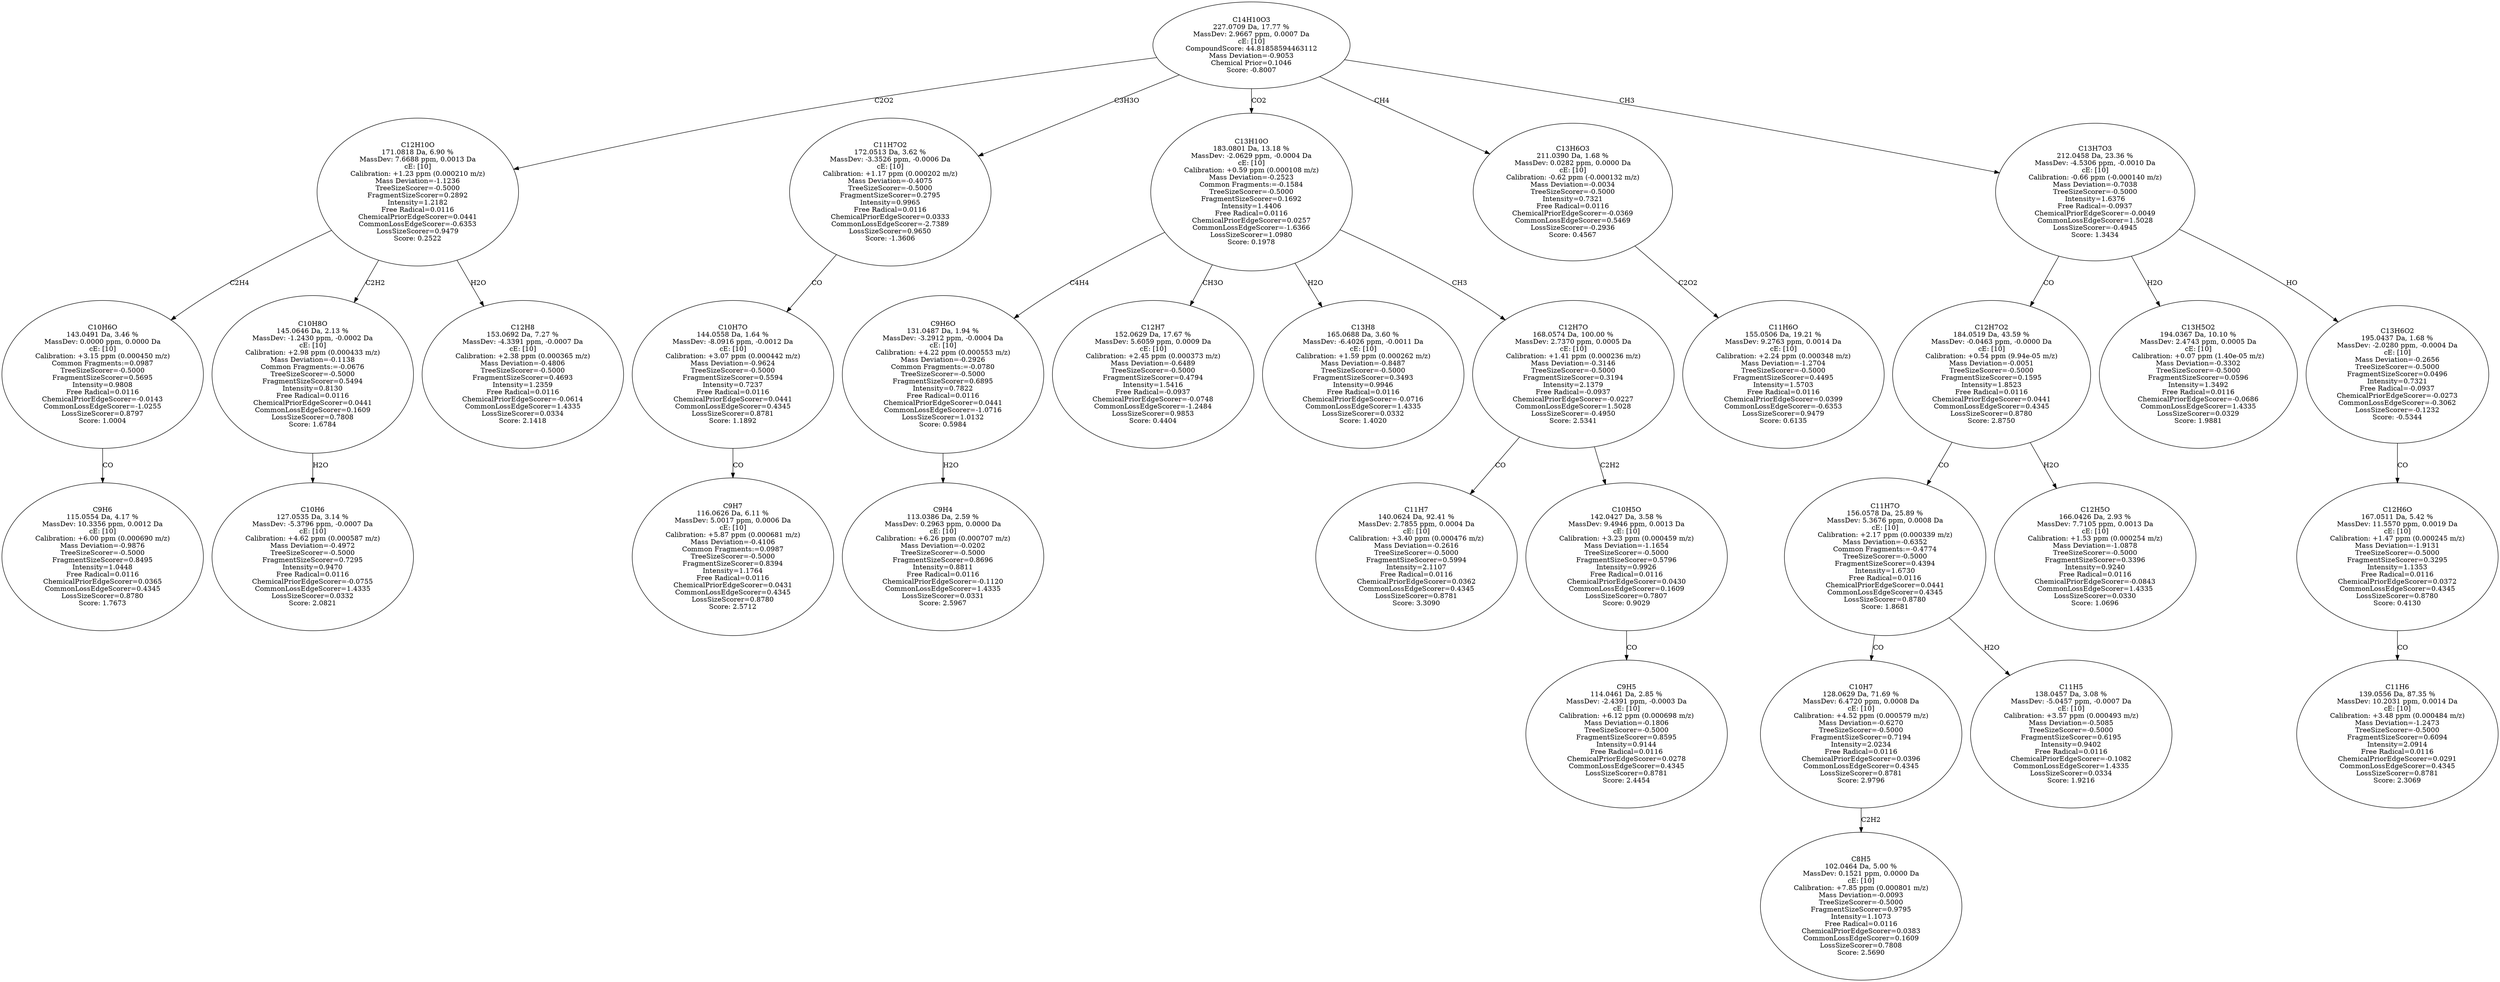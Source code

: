 strict digraph {
v1 [label="C9H6\n115.0554 Da, 4.17 %\nMassDev: 10.3356 ppm, 0.0012 Da\ncE: [10]\nCalibration: +6.00 ppm (0.000690 m/z)\nMass Deviation=-0.9876\nTreeSizeScorer=-0.5000\nFragmentSizeScorer=0.8495\nIntensity=1.0448\nFree Radical=0.0116\nChemicalPriorEdgeScorer=0.0365\nCommonLossEdgeScorer=0.4345\nLossSizeScorer=0.8780\nScore: 1.7673"];
v2 [label="C10H6O\n143.0491 Da, 3.46 %\nMassDev: 0.0000 ppm, 0.0000 Da\ncE: [10]\nCalibration: +3.15 ppm (0.000450 m/z)\nCommon Fragments:=0.0987\nTreeSizeScorer=-0.5000\nFragmentSizeScorer=0.5695\nIntensity=0.9808\nFree Radical=0.0116\nChemicalPriorEdgeScorer=-0.0143\nCommonLossEdgeScorer=-1.0255\nLossSizeScorer=0.8797\nScore: 1.0004"];
v3 [label="C10H6\n127.0535 Da, 3.14 %\nMassDev: -5.3796 ppm, -0.0007 Da\ncE: [10]\nCalibration: +4.62 ppm (0.000587 m/z)\nMass Deviation=-0.4972\nTreeSizeScorer=-0.5000\nFragmentSizeScorer=0.7295\nIntensity=0.9470\nFree Radical=0.0116\nChemicalPriorEdgeScorer=-0.0755\nCommonLossEdgeScorer=1.4335\nLossSizeScorer=0.0332\nScore: 2.0821"];
v4 [label="C10H8O\n145.0646 Da, 2.13 %\nMassDev: -1.2430 ppm, -0.0002 Da\ncE: [10]\nCalibration: +2.98 ppm (0.000433 m/z)\nMass Deviation=-0.1138\nCommon Fragments:=-0.0676\nTreeSizeScorer=-0.5000\nFragmentSizeScorer=0.5494\nIntensity=0.8130\nFree Radical=0.0116\nChemicalPriorEdgeScorer=0.0441\nCommonLossEdgeScorer=0.1609\nLossSizeScorer=0.7808\nScore: 1.6784"];
v5 [label="C12H8\n153.0692 Da, 7.27 %\nMassDev: -4.3391 ppm, -0.0007 Da\ncE: [10]\nCalibration: +2.38 ppm (0.000365 m/z)\nMass Deviation=-0.4806\nTreeSizeScorer=-0.5000\nFragmentSizeScorer=0.4693\nIntensity=1.2359\nFree Radical=0.0116\nChemicalPriorEdgeScorer=-0.0614\nCommonLossEdgeScorer=1.4335\nLossSizeScorer=0.0334\nScore: 2.1418"];
v6 [label="C12H10O\n171.0818 Da, 6.90 %\nMassDev: 7.6688 ppm, 0.0013 Da\ncE: [10]\nCalibration: +1.23 ppm (0.000210 m/z)\nMass Deviation=-1.1236\nTreeSizeScorer=-0.5000\nFragmentSizeScorer=0.2892\nIntensity=1.2182\nFree Radical=0.0116\nChemicalPriorEdgeScorer=0.0441\nCommonLossEdgeScorer=-0.6353\nLossSizeScorer=0.9479\nScore: 0.2522"];
v7 [label="C9H7\n116.0626 Da, 6.11 %\nMassDev: 5.0017 ppm, 0.0006 Da\ncE: [10]\nCalibration: +5.87 ppm (0.000681 m/z)\nMass Deviation=-0.4106\nCommon Fragments:=0.0987\nTreeSizeScorer=-0.5000\nFragmentSizeScorer=0.8394\nIntensity=1.1764\nFree Radical=0.0116\nChemicalPriorEdgeScorer=0.0431\nCommonLossEdgeScorer=0.4345\nLossSizeScorer=0.8780\nScore: 2.5712"];
v8 [label="C10H7O\n144.0558 Da, 1.64 %\nMassDev: -8.0916 ppm, -0.0012 Da\ncE: [10]\nCalibration: +3.07 ppm (0.000442 m/z)\nMass Deviation=-0.9624\nTreeSizeScorer=-0.5000\nFragmentSizeScorer=0.5594\nIntensity=0.7237\nFree Radical=0.0116\nChemicalPriorEdgeScorer=0.0441\nCommonLossEdgeScorer=0.4345\nLossSizeScorer=0.8781\nScore: 1.1892"];
v9 [label="C11H7O2\n172.0513 Da, 3.62 %\nMassDev: -3.3526 ppm, -0.0006 Da\ncE: [10]\nCalibration: +1.17 ppm (0.000202 m/z)\nMass Deviation=-0.4075\nTreeSizeScorer=-0.5000\nFragmentSizeScorer=0.2795\nIntensity=0.9965\nFree Radical=0.0116\nChemicalPriorEdgeScorer=0.0333\nCommonLossEdgeScorer=-2.7389\nLossSizeScorer=0.9650\nScore: -1.3606"];
v10 [label="C9H4\n113.0386 Da, 2.59 %\nMassDev: 0.2963 ppm, 0.0000 Da\ncE: [10]\nCalibration: +6.26 ppm (0.000707 m/z)\nMass Deviation=-0.0202\nTreeSizeScorer=-0.5000\nFragmentSizeScorer=0.8696\nIntensity=0.8811\nFree Radical=0.0116\nChemicalPriorEdgeScorer=-0.1120\nCommonLossEdgeScorer=1.4335\nLossSizeScorer=0.0331\nScore: 2.5967"];
v11 [label="C9H6O\n131.0487 Da, 1.94 %\nMassDev: -3.2912 ppm, -0.0004 Da\ncE: [10]\nCalibration: +4.22 ppm (0.000553 m/z)\nMass Deviation=-0.2926\nCommon Fragments:=-0.0780\nTreeSizeScorer=-0.5000\nFragmentSizeScorer=0.6895\nIntensity=0.7822\nFree Radical=0.0116\nChemicalPriorEdgeScorer=0.0441\nCommonLossEdgeScorer=-1.0716\nLossSizeScorer=1.0132\nScore: 0.5984"];
v12 [label="C12H7\n152.0629 Da, 17.67 %\nMassDev: 5.6059 ppm, 0.0009 Da\ncE: [10]\nCalibration: +2.45 ppm (0.000373 m/z)\nMass Deviation=-0.6489\nTreeSizeScorer=-0.5000\nFragmentSizeScorer=0.4794\nIntensity=1.5416\nFree Radical=-0.0937\nChemicalPriorEdgeScorer=-0.0748\nCommonLossEdgeScorer=-1.2484\nLossSizeScorer=0.9853\nScore: 0.4404"];
v13 [label="C13H8\n165.0688 Da, 3.60 %\nMassDev: -6.4026 ppm, -0.0011 Da\ncE: [10]\nCalibration: +1.59 ppm (0.000262 m/z)\nMass Deviation=-0.8487\nTreeSizeScorer=-0.5000\nFragmentSizeScorer=0.3493\nIntensity=0.9946\nFree Radical=0.0116\nChemicalPriorEdgeScorer=-0.0716\nCommonLossEdgeScorer=1.4335\nLossSizeScorer=0.0332\nScore: 1.4020"];
v14 [label="C11H7\n140.0624 Da, 92.41 %\nMassDev: 2.7855 ppm, 0.0004 Da\ncE: [10]\nCalibration: +3.40 ppm (0.000476 m/z)\nMass Deviation=-0.2616\nTreeSizeScorer=-0.5000\nFragmentSizeScorer=0.5994\nIntensity=2.1107\nFree Radical=0.0116\nChemicalPriorEdgeScorer=0.0362\nCommonLossEdgeScorer=0.4345\nLossSizeScorer=0.8781\nScore: 3.3090"];
v15 [label="C9H5\n114.0461 Da, 2.85 %\nMassDev: -2.4391 ppm, -0.0003 Da\ncE: [10]\nCalibration: +6.12 ppm (0.000698 m/z)\nMass Deviation=-0.1806\nTreeSizeScorer=-0.5000\nFragmentSizeScorer=0.8595\nIntensity=0.9144\nFree Radical=0.0116\nChemicalPriorEdgeScorer=0.0278\nCommonLossEdgeScorer=0.4345\nLossSizeScorer=0.8781\nScore: 2.4454"];
v16 [label="C10H5O\n142.0427 Da, 3.58 %\nMassDev: 9.4946 ppm, 0.0013 Da\ncE: [10]\nCalibration: +3.23 ppm (0.000459 m/z)\nMass Deviation=-1.1654\nTreeSizeScorer=-0.5000\nFragmentSizeScorer=0.5796\nIntensity=0.9926\nFree Radical=0.0116\nChemicalPriorEdgeScorer=0.0430\nCommonLossEdgeScorer=0.1609\nLossSizeScorer=0.7807\nScore: 0.9029"];
v17 [label="C12H7O\n168.0574 Da, 100.00 %\nMassDev: 2.7370 ppm, 0.0005 Da\ncE: [10]\nCalibration: +1.41 ppm (0.000236 m/z)\nMass Deviation=-0.3146\nTreeSizeScorer=-0.5000\nFragmentSizeScorer=0.3194\nIntensity=2.1379\nFree Radical=-0.0937\nChemicalPriorEdgeScorer=-0.0227\nCommonLossEdgeScorer=1.5028\nLossSizeScorer=-0.4950\nScore: 2.5341"];
v18 [label="C13H10O\n183.0801 Da, 13.18 %\nMassDev: -2.0629 ppm, -0.0004 Da\ncE: [10]\nCalibration: +0.59 ppm (0.000108 m/z)\nMass Deviation=-0.2523\nCommon Fragments:=-0.1584\nTreeSizeScorer=-0.5000\nFragmentSizeScorer=0.1692\nIntensity=1.4406\nFree Radical=0.0116\nChemicalPriorEdgeScorer=0.0257\nCommonLossEdgeScorer=-1.6366\nLossSizeScorer=1.0980\nScore: 0.1978"];
v19 [label="C11H6O\n155.0506 Da, 19.21 %\nMassDev: 9.2763 ppm, 0.0014 Da\ncE: [10]\nCalibration: +2.24 ppm (0.000348 m/z)\nMass Deviation=-1.2704\nTreeSizeScorer=-0.5000\nFragmentSizeScorer=0.4495\nIntensity=1.5703\nFree Radical=0.0116\nChemicalPriorEdgeScorer=0.0399\nCommonLossEdgeScorer=-0.6353\nLossSizeScorer=0.9479\nScore: 0.6135"];
v20 [label="C13H6O3\n211.0390 Da, 1.68 %\nMassDev: 0.0282 ppm, 0.0000 Da\ncE: [10]\nCalibration: -0.62 ppm (-0.000132 m/z)\nMass Deviation=-0.0034\nTreeSizeScorer=-0.5000\nIntensity=0.7321\nFree Radical=0.0116\nChemicalPriorEdgeScorer=-0.0369\nCommonLossEdgeScorer=0.5469\nLossSizeScorer=-0.2936\nScore: 0.4567"];
v21 [label="C8H5\n102.0464 Da, 5.00 %\nMassDev: 0.1521 ppm, 0.0000 Da\ncE: [10]\nCalibration: +7.85 ppm (0.000801 m/z)\nMass Deviation=-0.0093\nTreeSizeScorer=-0.5000\nFragmentSizeScorer=0.9795\nIntensity=1.1073\nFree Radical=0.0116\nChemicalPriorEdgeScorer=0.0383\nCommonLossEdgeScorer=0.1609\nLossSizeScorer=0.7808\nScore: 2.5690"];
v22 [label="C10H7\n128.0629 Da, 71.69 %\nMassDev: 6.4720 ppm, 0.0008 Da\ncE: [10]\nCalibration: +4.52 ppm (0.000579 m/z)\nMass Deviation=-0.6270\nTreeSizeScorer=-0.5000\nFragmentSizeScorer=0.7194\nIntensity=2.0234\nFree Radical=0.0116\nChemicalPriorEdgeScorer=0.0396\nCommonLossEdgeScorer=0.4345\nLossSizeScorer=0.8781\nScore: 2.9796"];
v23 [label="C11H5\n138.0457 Da, 3.08 %\nMassDev: -5.0457 ppm, -0.0007 Da\ncE: [10]\nCalibration: +3.57 ppm (0.000493 m/z)\nMass Deviation=-0.5085\nTreeSizeScorer=-0.5000\nFragmentSizeScorer=0.6195\nIntensity=0.9402\nFree Radical=0.0116\nChemicalPriorEdgeScorer=-0.1082\nCommonLossEdgeScorer=1.4335\nLossSizeScorer=0.0334\nScore: 1.9216"];
v24 [label="C11H7O\n156.0578 Da, 25.89 %\nMassDev: 5.3676 ppm, 0.0008 Da\ncE: [10]\nCalibration: +2.17 ppm (0.000339 m/z)\nMass Deviation=-0.6352\nCommon Fragments:=-0.4774\nTreeSizeScorer=-0.5000\nFragmentSizeScorer=0.4394\nIntensity=1.6730\nFree Radical=0.0116\nChemicalPriorEdgeScorer=0.0441\nCommonLossEdgeScorer=0.4345\nLossSizeScorer=0.8780\nScore: 1.8681"];
v25 [label="C12H5O\n166.0426 Da, 2.93 %\nMassDev: 7.7105 ppm, 0.0013 Da\ncE: [10]\nCalibration: +1.53 ppm (0.000254 m/z)\nMass Deviation=-1.0878\nTreeSizeScorer=-0.5000\nFragmentSizeScorer=0.3396\nIntensity=0.9240\nFree Radical=0.0116\nChemicalPriorEdgeScorer=-0.0843\nCommonLossEdgeScorer=1.4335\nLossSizeScorer=0.0330\nScore: 1.0696"];
v26 [label="C12H7O2\n184.0519 Da, 43.59 %\nMassDev: -0.0463 ppm, -0.0000 Da\ncE: [10]\nCalibration: +0.54 ppm (9.94e-05 m/z)\nMass Deviation=-0.0051\nTreeSizeScorer=-0.5000\nFragmentSizeScorer=0.1595\nIntensity=1.8523\nFree Radical=0.0116\nChemicalPriorEdgeScorer=0.0441\nCommonLossEdgeScorer=0.4345\nLossSizeScorer=0.8780\nScore: 2.8750"];
v27 [label="C13H5O2\n194.0367 Da, 10.10 %\nMassDev: 2.4743 ppm, 0.0005 Da\ncE: [10]\nCalibration: +0.07 ppm (1.40e-05 m/z)\nMass Deviation=-0.3302\nTreeSizeScorer=-0.5000\nFragmentSizeScorer=0.0596\nIntensity=1.3492\nFree Radical=0.0116\nChemicalPriorEdgeScorer=-0.0686\nCommonLossEdgeScorer=1.4335\nLossSizeScorer=0.0329\nScore: 1.9881"];
v28 [label="C11H6\n139.0556 Da, 87.35 %\nMassDev: 10.2031 ppm, 0.0014 Da\ncE: [10]\nCalibration: +3.48 ppm (0.000484 m/z)\nMass Deviation=-1.2473\nTreeSizeScorer=-0.5000\nFragmentSizeScorer=0.6094\nIntensity=2.0914\nFree Radical=0.0116\nChemicalPriorEdgeScorer=0.0291\nCommonLossEdgeScorer=0.4345\nLossSizeScorer=0.8781\nScore: 2.3069"];
v29 [label="C12H6O\n167.0511 Da, 5.42 %\nMassDev: 11.5570 ppm, 0.0019 Da\ncE: [10]\nCalibration: +1.47 ppm (0.000245 m/z)\nMass Deviation=-1.9131\nTreeSizeScorer=-0.5000\nFragmentSizeScorer=0.3295\nIntensity=1.1353\nFree Radical=0.0116\nChemicalPriorEdgeScorer=0.0372\nCommonLossEdgeScorer=0.4345\nLossSizeScorer=0.8780\nScore: 0.4130"];
v30 [label="C13H6O2\n195.0437 Da, 1.68 %\nMassDev: -2.0280 ppm, -0.0004 Da\ncE: [10]\nMass Deviation=-0.2656\nTreeSizeScorer=-0.5000\nFragmentSizeScorer=0.0496\nIntensity=0.7321\nFree Radical=-0.0937\nChemicalPriorEdgeScorer=-0.0273\nCommonLossEdgeScorer=-0.3062\nLossSizeScorer=-0.1232\nScore: -0.5344"];
v31 [label="C13H7O3\n212.0458 Da, 23.36 %\nMassDev: -4.5306 ppm, -0.0010 Da\ncE: [10]\nCalibration: -0.66 ppm (-0.000140 m/z)\nMass Deviation=-0.7038\nTreeSizeScorer=-0.5000\nIntensity=1.6376\nFree Radical=-0.0937\nChemicalPriorEdgeScorer=-0.0049\nCommonLossEdgeScorer=1.5028\nLossSizeScorer=-0.4945\nScore: 1.3434"];
v32 [label="C14H10O3\n227.0709 Da, 17.77 %\nMassDev: 2.9667 ppm, 0.0007 Da\ncE: [10]\nCompoundScore: 44.81858594463112\nMass Deviation=-0.9053\nChemical Prior=0.1046\nScore: -0.8007"];
v2 -> v1 [label="CO"];
v6 -> v2 [label="C2H4"];
v4 -> v3 [label="H2O"];
v6 -> v4 [label="C2H2"];
v6 -> v5 [label="H2O"];
v32 -> v6 [label="C2O2"];
v8 -> v7 [label="CO"];
v9 -> v8 [label="CO"];
v32 -> v9 [label="C3H3O"];
v11 -> v10 [label="H2O"];
v18 -> v11 [label="C4H4"];
v18 -> v12 [label="CH3O"];
v18 -> v13 [label="H2O"];
v17 -> v14 [label="CO"];
v16 -> v15 [label="CO"];
v17 -> v16 [label="C2H2"];
v18 -> v17 [label="CH3"];
v32 -> v18 [label="CO2"];
v20 -> v19 [label="C2O2"];
v32 -> v20 [label="CH4"];
v22 -> v21 [label="C2H2"];
v24 -> v22 [label="CO"];
v24 -> v23 [label="H2O"];
v26 -> v24 [label="CO"];
v26 -> v25 [label="H2O"];
v31 -> v26 [label="CO"];
v31 -> v27 [label="H2O"];
v29 -> v28 [label="CO"];
v30 -> v29 [label="CO"];
v31 -> v30 [label="HO"];
v32 -> v31 [label="CH3"];
}